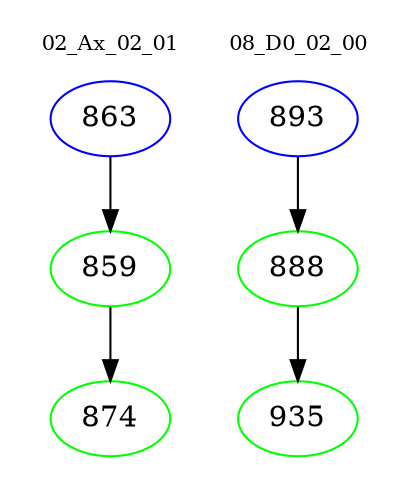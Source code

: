digraph{
subgraph cluster_0 {
color = white
label = "02_Ax_02_01";
fontsize=10;
T0_863 [label="863", color="blue"]
T0_863 -> T0_859 [color="black"]
T0_859 [label="859", color="green"]
T0_859 -> T0_874 [color="black"]
T0_874 [label="874", color="green"]
}
subgraph cluster_1 {
color = white
label = "08_D0_02_00";
fontsize=10;
T1_893 [label="893", color="blue"]
T1_893 -> T1_888 [color="black"]
T1_888 [label="888", color="green"]
T1_888 -> T1_935 [color="black"]
T1_935 [label="935", color="green"]
}
}
